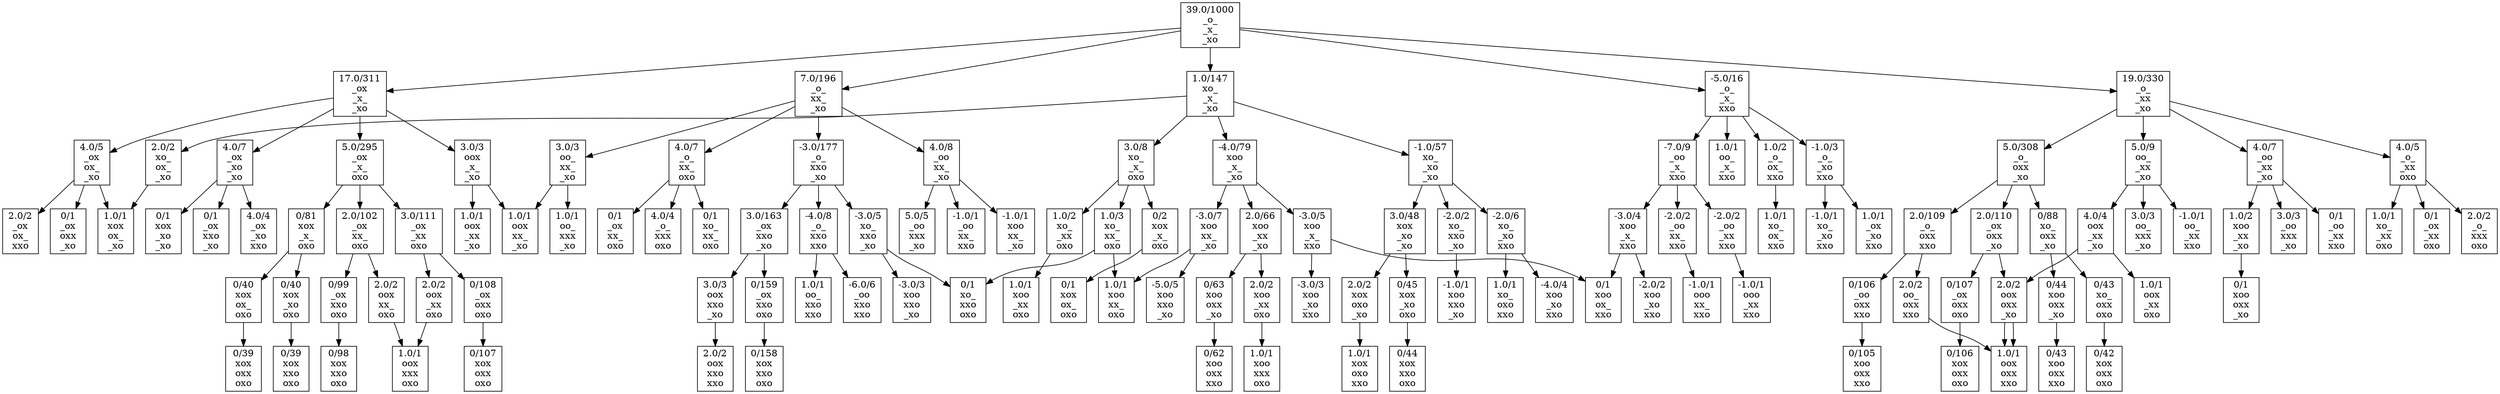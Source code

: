 digraph G {
    node [shape=box];
    "39.0/1000
_o_
_x_
_xo
" -> "1.0/147
xo_
_x_
_xo
"
    "39.0/1000
_o_
_x_
_xo
" -> "17.0/311
_ox
_x_
_xo
"
    "39.0/1000
_o_
_x_
_xo
" -> "7.0/196
_o_
xx_
_xo
"
    "39.0/1000
_o_
_x_
_xo
" -> "19.0/330
_o_
_xx
_xo
"
    "39.0/1000
_o_
_x_
_xo
" -> "-5.0/16
_o_
_x_
xxo
"
    "1.0/147
xo_
_x_
_xo
" -> "-4.0/79
xoo
_x_
_xo
"
    "1.0/147
xo_
_x_
_xo
" -> "2.0/2
xo_
ox_
_xo
"
    "1.0/147
xo_
_x_
_xo
" -> "-1.0/57
xo_
_xo
_xo
"
    "1.0/147
xo_
_x_
_xo
" -> "3.0/8
xo_
_x_
oxo
"
    "17.0/311
_ox
_x_
_xo
" -> "3.0/3
oox
_x_
_xo
"
    "17.0/311
_ox
_x_
_xo
" -> "4.0/5
_ox
ox_
_xo
"
    "17.0/311
_ox
_x_
_xo
" -> "4.0/7
_ox
_xo
_xo
"
    "17.0/311
_ox
_x_
_xo
" -> "5.0/295
_ox
_x_
oxo
"
    "7.0/196
_o_
xx_
_xo
" -> "3.0/3
oo_
xx_
_xo
"
    "7.0/196
_o_
xx_
_xo
" -> "4.0/8
_oo
xx_
_xo
"
    "7.0/196
_o_
xx_
_xo
" -> "-3.0/177
_o_
xxo
_xo
"
    "7.0/196
_o_
xx_
_xo
" -> "4.0/7
_o_
xx_
oxo
"
    "19.0/330
_o_
_xx
_xo
" -> "5.0/9
oo_
_xx
_xo
"
    "19.0/330
_o_
_xx
_xo
" -> "4.0/7
_oo
_xx
_xo
"
    "19.0/330
_o_
_xx
_xo
" -> "5.0/308
_o_
oxx
_xo
"
    "19.0/330
_o_
_xx
_xo
" -> "4.0/5
_o_
_xx
oxo
"
    "-5.0/16
_o_
_x_
xxo
" -> "1.0/1
oo_
_x_
xxo
"
    "-5.0/16
_o_
_x_
xxo
" -> "-7.0/9
_oo
_x_
xxo
"
    "-5.0/16
_o_
_x_
xxo
" -> "1.0/2
_o_
ox_
xxo
"
    "-5.0/16
_o_
_x_
xxo
" -> "-1.0/3
_o_
_xo
xxo
"
    "-4.0/79
xoo
_x_
_xo
" -> "-3.0/7
xoo
xx_
_xo
"
    "-4.0/79
xoo
_x_
_xo
" -> "2.0/66
xoo
_xx
_xo
"
    "-4.0/79
xoo
_x_
_xo
" -> "-3.0/5
xoo
_x_
xxo
"
    "2.0/2
xo_
ox_
_xo
" -> "1.0/1
xox
ox_
_xo
"
    "-1.0/57
xo_
_xo
_xo
" -> "3.0/48
xox
_xo
_xo
"
    "-1.0/57
xo_
_xo
_xo
" -> "-2.0/2
xo_
xxo
_xo
"
    "-1.0/57
xo_
_xo
_xo
" -> "-2.0/6
xo_
_xo
xxo
"
    "3.0/8
xo_
_x_
oxo
" -> "0/2
xox
_x_
oxo
"
    "3.0/8
xo_
_x_
oxo
" -> "1.0/3
xo_
xx_
oxo
"
    "3.0/8
xo_
_x_
oxo
" -> "1.0/2
xo_
_xx
oxo
"
    "3.0/3
oox
_x_
_xo
" -> "1.0/1
oox
xx_
_xo
"
    "3.0/3
oox
_x_
_xo
" -> "1.0/1
oox
_xx
_xo
"
    "4.0/5
_ox
ox_
_xo
" -> "1.0/1
xox
ox_
_xo
"
    "4.0/5
_ox
ox_
_xo
" -> "0/1
_ox
oxx
_xo
"
    "4.0/5
_ox
ox_
_xo
" -> "2.0/2
_ox
ox_
xxo
"
    "4.0/7
_ox
_xo
_xo
" -> "0/1
xox
_xo
_xo
"
    "4.0/7
_ox
_xo
_xo
" -> "0/1
_ox
xxo
_xo
"
    "4.0/7
_ox
_xo
_xo
" -> "4.0/4
_ox
_xo
xxo
"
    "5.0/295
_ox
_x_
oxo
" -> "0/81
xox
_x_
oxo
"
    "5.0/295
_ox
_x_
oxo
" -> "2.0/102
_ox
xx_
oxo
"
    "5.0/295
_ox
_x_
oxo
" -> "3.0/111
_ox
_xx
oxo
"
    "3.0/3
oo_
xx_
_xo
" -> "1.0/1
oox
xx_
_xo
"
    "3.0/3
oo_
xx_
_xo
" -> "1.0/1
oo_
xxx
_xo
"
    "4.0/8
_oo
xx_
_xo
" -> "-1.0/1
xoo
xx_
_xo
"
    "4.0/8
_oo
xx_
_xo
" -> "5.0/5
_oo
xxx
_xo
"
    "4.0/8
_oo
xx_
_xo
" -> "-1.0/1
_oo
xx_
xxo
"
    "-3.0/177
_o_
xxo
_xo
" -> "-3.0/5
xo_
xxo
_xo
"
    "-3.0/177
_o_
xxo
_xo
" -> "3.0/163
_ox
xxo
_xo
"
    "-3.0/177
_o_
xxo
_xo
" -> "-4.0/8
_o_
xxo
xxo
"
    "4.0/7
_o_
xx_
oxo
" -> "0/1
xo_
xx_
oxo
"
    "4.0/7
_o_
xx_
oxo
" -> "0/1
_ox
xx_
oxo
"
    "4.0/7
_o_
xx_
oxo
" -> "4.0/4
_o_
xxx
oxo
"
    "5.0/9
oo_
_xx
_xo
" -> "4.0/4
oox
_xx
_xo
"
    "5.0/9
oo_
_xx
_xo
" -> "3.0/3
oo_
xxx
_xo
"
    "5.0/9
oo_
_xx
_xo
" -> "-1.0/1
oo_
_xx
xxo
"
    "4.0/7
_oo
_xx
_xo
" -> "1.0/2
xoo
_xx
_xo
"
    "4.0/7
_oo
_xx
_xo
" -> "3.0/3
_oo
xxx
_xo
"
    "4.0/7
_oo
_xx
_xo
" -> "0/1
_oo
_xx
xxo
"
    "5.0/308
_o_
oxx
_xo
" -> "0/88
xo_
oxx
_xo
"
    "5.0/308
_o_
oxx
_xo
" -> "2.0/110
_ox
oxx
_xo
"
    "5.0/308
_o_
oxx
_xo
" -> "2.0/109
_o_
oxx
xxo
"
    "4.0/5
_o_
_xx
oxo
" -> "1.0/1
xo_
_xx
oxo
"
    "4.0/5
_o_
_xx
oxo
" -> "0/1
_ox
_xx
oxo
"
    "4.0/5
_o_
_xx
oxo
" -> "2.0/2
_o_
xxx
oxo
"
    "-7.0/9
_oo
_x_
xxo
" -> "-3.0/4
xoo
_x_
xxo
"
    "-7.0/9
_oo
_x_
xxo
" -> "-2.0/2
_oo
xx_
xxo
"
    "-7.0/9
_oo
_x_
xxo
" -> "-2.0/2
_oo
_xx
xxo
"
    "1.0/2
_o_
ox_
xxo
" -> "1.0/1
xo_
ox_
xxo
"
    "-1.0/3
_o_
_xo
xxo
" -> "-1.0/1
xo_
_xo
xxo
"
    "-1.0/3
_o_
_xo
xxo
" -> "1.0/1
_ox
_xo
xxo
"
    "-3.0/7
xoo
xx_
_xo
" -> "-5.0/5
xoo
xxo
_xo
"
    "-3.0/7
xoo
xx_
_xo
" -> "1.0/1
xoo
xx_
oxo
"
    "2.0/66
xoo
_xx
_xo
" -> "0/63
xoo
oxx
_xo
"
    "2.0/66
xoo
_xx
_xo
" -> "2.0/2
xoo
_xx
oxo
"
    "-3.0/5
xoo
_x_
xxo
" -> "0/1
xoo
ox_
xxo
"
    "-3.0/5
xoo
_x_
xxo
" -> "-3.0/3
xoo
_xo
xxo
"
    "3.0/48
xox
_xo
_xo
" -> "2.0/2
xox
oxo
_xo
"
    "3.0/48
xox
_xo
_xo
" -> "0/45
xox
_xo
oxo
"
    "-2.0/2
xo_
xxo
_xo
" -> "-1.0/1
xoo
xxo
_xo
"
    "-2.0/6
xo_
_xo
xxo
" -> "-4.0/4
xoo
_xo
xxo
"
    "-2.0/6
xo_
_xo
xxo
" -> "1.0/1
xo_
oxo
xxo
"
    "0/2
xox
_x_
oxo
" -> "0/1
xox
ox_
oxo
"
    "1.0/3
xo_
xx_
oxo
" -> "1.0/1
xoo
xx_
oxo
"
    "1.0/3
xo_
xx_
oxo
" -> "0/1
xo_
xxo
oxo
"
    "1.0/2
xo_
_xx
oxo
" -> "1.0/1
xoo
_xx
oxo
"
    "0/81
xox
_x_
oxo
" -> "0/40
xox
ox_
oxo
"
    "0/81
xox
_x_
oxo
" -> "0/40
xox
_xo
oxo
"
    "2.0/102
_ox
xx_
oxo
" -> "2.0/2
oox
xx_
oxo
"
    "2.0/102
_ox
xx_
oxo
" -> "0/99
_ox
xxo
oxo
"
    "3.0/111
_ox
_xx
oxo
" -> "2.0/2
oox
_xx
oxo
"
    "3.0/111
_ox
_xx
oxo
" -> "0/108
_ox
oxx
oxo
"
    "-3.0/5
xo_
xxo
_xo
" -> "-3.0/3
xoo
xxo
_xo
"
    "-3.0/5
xo_
xxo
_xo
" -> "0/1
xo_
xxo
oxo
"
    "3.0/163
_ox
xxo
_xo
" -> "3.0/3
oox
xxo
_xo
"
    "3.0/163
_ox
xxo
_xo
" -> "0/159
_ox
xxo
oxo
"
    "-4.0/8
_o_
xxo
xxo
" -> "1.0/1
oo_
xxo
xxo
"
    "-4.0/8
_o_
xxo
xxo
" -> "-6.0/6
_oo
xxo
xxo
"
    "4.0/4
oox
_xx
_xo
" -> "2.0/2
oox
oxx
_xo
"
    "4.0/4
oox
_xx
_xo
" -> "1.0/1
oox
_xx
oxo
"
    "1.0/2
xoo
_xx
_xo
" -> "0/1
xoo
oxx
_xo
"
    "0/88
xo_
oxx
_xo
" -> "0/44
xoo
oxx
_xo
"
    "0/88
xo_
oxx
_xo
" -> "0/43
xo_
oxx
oxo
"
    "2.0/110
_ox
oxx
_xo
" -> "2.0/2
oox
oxx
_xo
"
    "2.0/110
_ox
oxx
_xo
" -> "0/107
_ox
oxx
oxo
"
    "2.0/109
_o_
oxx
xxo
" -> "2.0/2
oo_
oxx
xxo
"
    "2.0/109
_o_
oxx
xxo
" -> "0/106
_oo
oxx
xxo
"
    "-3.0/4
xoo
_x_
xxo
" -> "0/1
xoo
ox_
xxo
"
    "-3.0/4
xoo
_x_
xxo
" -> "-2.0/2
xoo
_xo
xxo
"
    "-2.0/2
_oo
xx_
xxo
" -> "-1.0/1
ooo
xx_
xxo
"
    "-2.0/2
_oo
_xx
xxo
" -> "-1.0/1
ooo
_xx
xxo
"
    "0/63
xoo
oxx
_xo
" -> "0/62
xoo
oxx
xxo
"
    "2.0/2
xoo
_xx
oxo
" -> "1.0/1
xoo
xxx
oxo
"
    "2.0/2
xox
oxo
_xo
" -> "1.0/1
xox
oxo
xxo
"
    "0/45
xox
_xo
oxo
" -> "0/44
xox
xxo
oxo
"
    "0/40
xox
ox_
oxo
" -> "0/39
xox
oxx
oxo
"
    "0/40
xox
_xo
oxo
" -> "0/39
xox
xxo
oxo
"
    "2.0/2
oox
xx_
oxo
" -> "1.0/1
oox
xxx
oxo
"
    "0/99
_ox
xxo
oxo
" -> "0/98
xox
xxo
oxo
"
    "2.0/2
oox
_xx
oxo
" -> "1.0/1
oox
xxx
oxo
"
    "0/108
_ox
oxx
oxo
" -> "0/107
xox
oxx
oxo
"
    "3.0/3
oox
xxo
_xo
" -> "2.0/2
oox
xxo
xxo
"
    "0/159
_ox
xxo
oxo
" -> "0/158
xox
xxo
oxo
"
    "2.0/2
oox
oxx
_xo
" -> "1.0/1
oox
oxx
xxo
"
    "0/44
xoo
oxx
_xo
" -> "0/43
xoo
oxx
xxo
"
    "0/43
xo_
oxx
oxo
" -> "0/42
xox
oxx
oxo
"
    "2.0/2
oox
oxx
_xo
" -> "1.0/1
oox
oxx
xxo
"
    "0/107
_ox
oxx
oxo
" -> "0/106
xox
oxx
oxo
"
    "2.0/2
oo_
oxx
xxo
" -> "1.0/1
oox
oxx
xxo
"
    "0/106
_oo
oxx
xxo
" -> "0/105
xoo
oxx
xxo
"
}
